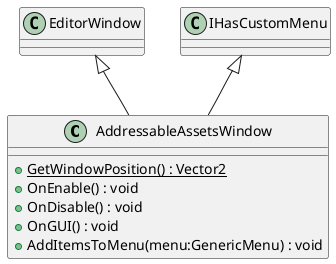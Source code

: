 @startuml
class AddressableAssetsWindow {
    + {static} GetWindowPosition() : Vector2
    + OnEnable() : void
    + OnDisable() : void
    + OnGUI() : void
    + AddItemsToMenu(menu:GenericMenu) : void
}
EditorWindow <|-- AddressableAssetsWindow
IHasCustomMenu <|-- AddressableAssetsWindow
@enduml

